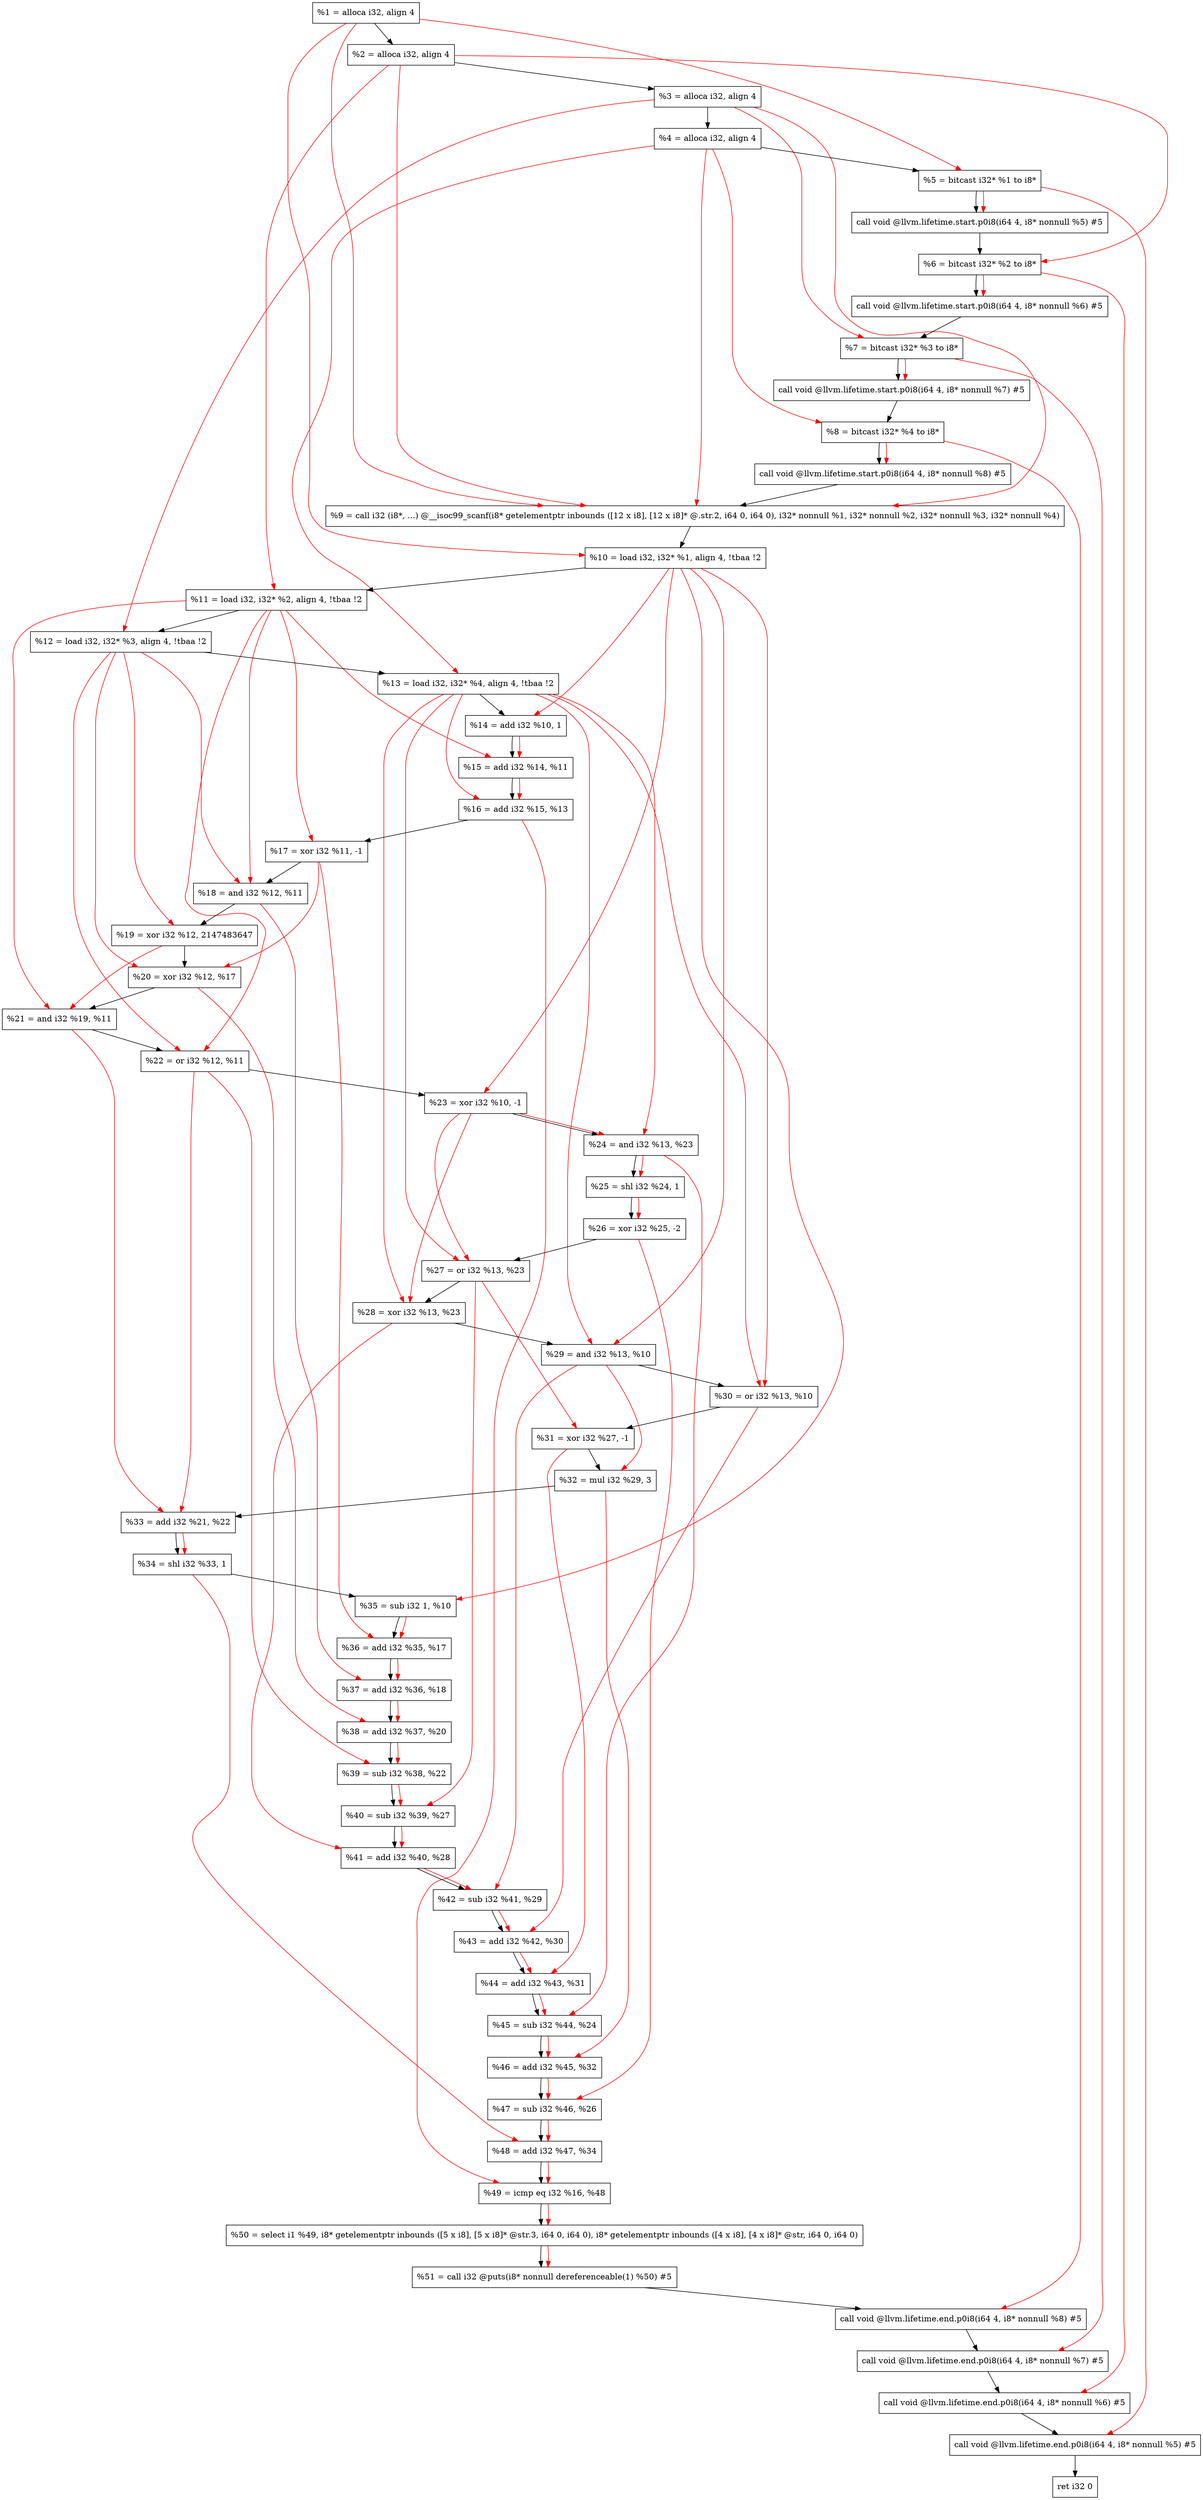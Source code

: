digraph "DFG for'main' function" {
	Node0x17509d8[shape=record, label="  %1 = alloca i32, align 4"];
	Node0x1750a58[shape=record, label="  %2 = alloca i32, align 4"];
	Node0x1750ae8[shape=record, label="  %3 = alloca i32, align 4"];
	Node0x1750b48[shape=record, label="  %4 = alloca i32, align 4"];
	Node0x1750bf8[shape=record, label="  %5 = bitcast i32* %1 to i8*"];
	Node0x1751028[shape=record, label="  call void @llvm.lifetime.start.p0i8(i64 4, i8* nonnull %5) #5"];
	Node0x1751108[shape=record, label="  %6 = bitcast i32* %2 to i8*"];
	Node0x1751208[shape=record, label="  call void @llvm.lifetime.start.p0i8(i64 4, i8* nonnull %6) #5"];
	Node0x17512c8[shape=record, label="  %7 = bitcast i32* %3 to i8*"];
	Node0x1751378[shape=record, label="  call void @llvm.lifetime.start.p0i8(i64 4, i8* nonnull %7) #5"];
	Node0x1751438[shape=record, label="  %8 = bitcast i32* %4 to i8*"];
	Node0x17514e8[shape=record, label="  call void @llvm.lifetime.start.p0i8(i64 4, i8* nonnull %8) #5"];
	Node0x174bab0[shape=record, label="  %9 = call i32 (i8*, ...) @__isoc99_scanf(i8* getelementptr inbounds ([12 x i8], [12 x i8]* @.str.2, i64 0, i64 0), i32* nonnull %1, i32* nonnull %2, i32* nonnull %3, i32* nonnull %4)"];
	Node0x17516e8[shape=record, label="  %10 = load i32, i32* %1, align 4, !tbaa !2"];
	Node0x1752658[shape=record, label="  %11 = load i32, i32* %2, align 4, !tbaa !2"];
	Node0x1752cc8[shape=record, label="  %12 = load i32, i32* %3, align 4, !tbaa !2"];
	Node0x1752d28[shape=record, label="  %13 = load i32, i32* %4, align 4, !tbaa !2"];
	Node0x1752da0[shape=record, label="  %14 = add i32 %10, 1"];
	Node0x1752e10[shape=record, label="  %15 = add i32 %14, %11"];
	Node0x1752e80[shape=record, label="  %16 = add i32 %15, %13"];
	Node0x1752ef0[shape=record, label="  %17 = xor i32 %11, -1"];
	Node0x1752f60[shape=record, label="  %18 = and i32 %12, %11"];
	Node0x1752fd0[shape=record, label="  %19 = xor i32 %12, 2147483647"];
	Node0x1753040[shape=record, label="  %20 = xor i32 %12, %17"];
	Node0x17530b0[shape=record, label="  %21 = and i32 %19, %11"];
	Node0x1753120[shape=record, label="  %22 = or i32 %12, %11"];
	Node0x1753190[shape=record, label="  %23 = xor i32 %10, -1"];
	Node0x1753200[shape=record, label="  %24 = and i32 %13, %23"];
	Node0x1753270[shape=record, label="  %25 = shl i32 %24, 1"];
	Node0x17532e0[shape=record, label="  %26 = xor i32 %25, -2"];
	Node0x1753350[shape=record, label="  %27 = or i32 %13, %23"];
	Node0x17533c0[shape=record, label="  %28 = xor i32 %13, %23"];
	Node0x1753430[shape=record, label="  %29 = and i32 %13, %10"];
	Node0x17534a0[shape=record, label="  %30 = or i32 %13, %10"];
	Node0x1753510[shape=record, label="  %31 = xor i32 %27, -1"];
	Node0x1753580[shape=record, label="  %32 = mul i32 %29, 3"];
	Node0x17535f0[shape=record, label="  %33 = add i32 %21, %22"];
	Node0x1753660[shape=record, label="  %34 = shl i32 %33, 1"];
	Node0x17536d0[shape=record, label="  %35 = sub i32 1, %10"];
	Node0x1753740[shape=record, label="  %36 = add i32 %35, %17"];
	Node0x17537b0[shape=record, label="  %37 = add i32 %36, %18"];
	Node0x1753820[shape=record, label="  %38 = add i32 %37, %20"];
	Node0x1753890[shape=record, label="  %39 = sub i32 %38, %22"];
	Node0x1753900[shape=record, label="  %40 = sub i32 %39, %27"];
	Node0x1753970[shape=record, label="  %41 = add i32 %40, %28"];
	Node0x17539e0[shape=record, label="  %42 = sub i32 %41, %29"];
	Node0x1753a50[shape=record, label="  %43 = add i32 %42, %30"];
	Node0x1753ac0[shape=record, label="  %44 = add i32 %43, %31"];
	Node0x1753b30[shape=record, label="  %45 = sub i32 %44, %24"];
	Node0x1753ba0[shape=record, label="  %46 = add i32 %45, %32"];
	Node0x1753c10[shape=record, label="  %47 = sub i32 %46, %26"];
	Node0x1753c80[shape=record, label="  %48 = add i32 %47, %34"];
	Node0x1753cf0[shape=record, label="  %49 = icmp eq i32 %16, %48"];
	Node0x16f08b8[shape=record, label="  %50 = select i1 %49, i8* getelementptr inbounds ([5 x i8], [5 x i8]* @str.3, i64 0, i64 0), i8* getelementptr inbounds ([4 x i8], [4 x i8]* @str, i64 0, i64 0)"];
	Node0x1753d80[shape=record, label="  %51 = call i32 @puts(i8* nonnull dereferenceable(1) %50) #5"];
	Node0x1754028[shape=record, label="  call void @llvm.lifetime.end.p0i8(i64 4, i8* nonnull %8) #5"];
	Node0x1754188[shape=record, label="  call void @llvm.lifetime.end.p0i8(i64 4, i8* nonnull %7) #5"];
	Node0x1754298[shape=record, label="  call void @llvm.lifetime.end.p0i8(i64 4, i8* nonnull %6) #5"];
	Node0x17543a8[shape=record, label="  call void @llvm.lifetime.end.p0i8(i64 4, i8* nonnull %5) #5"];
	Node0x1754468[shape=record, label="  ret i32 0"];
	Node0x17509d8 -> Node0x1750a58;
	Node0x1750a58 -> Node0x1750ae8;
	Node0x1750ae8 -> Node0x1750b48;
	Node0x1750b48 -> Node0x1750bf8;
	Node0x1750bf8 -> Node0x1751028;
	Node0x1751028 -> Node0x1751108;
	Node0x1751108 -> Node0x1751208;
	Node0x1751208 -> Node0x17512c8;
	Node0x17512c8 -> Node0x1751378;
	Node0x1751378 -> Node0x1751438;
	Node0x1751438 -> Node0x17514e8;
	Node0x17514e8 -> Node0x174bab0;
	Node0x174bab0 -> Node0x17516e8;
	Node0x17516e8 -> Node0x1752658;
	Node0x1752658 -> Node0x1752cc8;
	Node0x1752cc8 -> Node0x1752d28;
	Node0x1752d28 -> Node0x1752da0;
	Node0x1752da0 -> Node0x1752e10;
	Node0x1752e10 -> Node0x1752e80;
	Node0x1752e80 -> Node0x1752ef0;
	Node0x1752ef0 -> Node0x1752f60;
	Node0x1752f60 -> Node0x1752fd0;
	Node0x1752fd0 -> Node0x1753040;
	Node0x1753040 -> Node0x17530b0;
	Node0x17530b0 -> Node0x1753120;
	Node0x1753120 -> Node0x1753190;
	Node0x1753190 -> Node0x1753200;
	Node0x1753200 -> Node0x1753270;
	Node0x1753270 -> Node0x17532e0;
	Node0x17532e0 -> Node0x1753350;
	Node0x1753350 -> Node0x17533c0;
	Node0x17533c0 -> Node0x1753430;
	Node0x1753430 -> Node0x17534a0;
	Node0x17534a0 -> Node0x1753510;
	Node0x1753510 -> Node0x1753580;
	Node0x1753580 -> Node0x17535f0;
	Node0x17535f0 -> Node0x1753660;
	Node0x1753660 -> Node0x17536d0;
	Node0x17536d0 -> Node0x1753740;
	Node0x1753740 -> Node0x17537b0;
	Node0x17537b0 -> Node0x1753820;
	Node0x1753820 -> Node0x1753890;
	Node0x1753890 -> Node0x1753900;
	Node0x1753900 -> Node0x1753970;
	Node0x1753970 -> Node0x17539e0;
	Node0x17539e0 -> Node0x1753a50;
	Node0x1753a50 -> Node0x1753ac0;
	Node0x1753ac0 -> Node0x1753b30;
	Node0x1753b30 -> Node0x1753ba0;
	Node0x1753ba0 -> Node0x1753c10;
	Node0x1753c10 -> Node0x1753c80;
	Node0x1753c80 -> Node0x1753cf0;
	Node0x1753cf0 -> Node0x16f08b8;
	Node0x16f08b8 -> Node0x1753d80;
	Node0x1753d80 -> Node0x1754028;
	Node0x1754028 -> Node0x1754188;
	Node0x1754188 -> Node0x1754298;
	Node0x1754298 -> Node0x17543a8;
	Node0x17543a8 -> Node0x1754468;
edge [color=red]
	Node0x17509d8 -> Node0x1750bf8;
	Node0x1750bf8 -> Node0x1751028;
	Node0x1750a58 -> Node0x1751108;
	Node0x1751108 -> Node0x1751208;
	Node0x1750ae8 -> Node0x17512c8;
	Node0x17512c8 -> Node0x1751378;
	Node0x1750b48 -> Node0x1751438;
	Node0x1751438 -> Node0x17514e8;
	Node0x17509d8 -> Node0x174bab0;
	Node0x1750a58 -> Node0x174bab0;
	Node0x1750ae8 -> Node0x174bab0;
	Node0x1750b48 -> Node0x174bab0;
	Node0x17509d8 -> Node0x17516e8;
	Node0x1750a58 -> Node0x1752658;
	Node0x1750ae8 -> Node0x1752cc8;
	Node0x1750b48 -> Node0x1752d28;
	Node0x17516e8 -> Node0x1752da0;
	Node0x1752da0 -> Node0x1752e10;
	Node0x1752658 -> Node0x1752e10;
	Node0x1752e10 -> Node0x1752e80;
	Node0x1752d28 -> Node0x1752e80;
	Node0x1752658 -> Node0x1752ef0;
	Node0x1752cc8 -> Node0x1752f60;
	Node0x1752658 -> Node0x1752f60;
	Node0x1752cc8 -> Node0x1752fd0;
	Node0x1752cc8 -> Node0x1753040;
	Node0x1752ef0 -> Node0x1753040;
	Node0x1752fd0 -> Node0x17530b0;
	Node0x1752658 -> Node0x17530b0;
	Node0x1752cc8 -> Node0x1753120;
	Node0x1752658 -> Node0x1753120;
	Node0x17516e8 -> Node0x1753190;
	Node0x1752d28 -> Node0x1753200;
	Node0x1753190 -> Node0x1753200;
	Node0x1753200 -> Node0x1753270;
	Node0x1753270 -> Node0x17532e0;
	Node0x1752d28 -> Node0x1753350;
	Node0x1753190 -> Node0x1753350;
	Node0x1752d28 -> Node0x17533c0;
	Node0x1753190 -> Node0x17533c0;
	Node0x1752d28 -> Node0x1753430;
	Node0x17516e8 -> Node0x1753430;
	Node0x1752d28 -> Node0x17534a0;
	Node0x17516e8 -> Node0x17534a0;
	Node0x1753350 -> Node0x1753510;
	Node0x1753430 -> Node0x1753580;
	Node0x17530b0 -> Node0x17535f0;
	Node0x1753120 -> Node0x17535f0;
	Node0x17535f0 -> Node0x1753660;
	Node0x17516e8 -> Node0x17536d0;
	Node0x17536d0 -> Node0x1753740;
	Node0x1752ef0 -> Node0x1753740;
	Node0x1753740 -> Node0x17537b0;
	Node0x1752f60 -> Node0x17537b0;
	Node0x17537b0 -> Node0x1753820;
	Node0x1753040 -> Node0x1753820;
	Node0x1753820 -> Node0x1753890;
	Node0x1753120 -> Node0x1753890;
	Node0x1753890 -> Node0x1753900;
	Node0x1753350 -> Node0x1753900;
	Node0x1753900 -> Node0x1753970;
	Node0x17533c0 -> Node0x1753970;
	Node0x1753970 -> Node0x17539e0;
	Node0x1753430 -> Node0x17539e0;
	Node0x17539e0 -> Node0x1753a50;
	Node0x17534a0 -> Node0x1753a50;
	Node0x1753a50 -> Node0x1753ac0;
	Node0x1753510 -> Node0x1753ac0;
	Node0x1753ac0 -> Node0x1753b30;
	Node0x1753200 -> Node0x1753b30;
	Node0x1753b30 -> Node0x1753ba0;
	Node0x1753580 -> Node0x1753ba0;
	Node0x1753ba0 -> Node0x1753c10;
	Node0x17532e0 -> Node0x1753c10;
	Node0x1753c10 -> Node0x1753c80;
	Node0x1753660 -> Node0x1753c80;
	Node0x1752e80 -> Node0x1753cf0;
	Node0x1753c80 -> Node0x1753cf0;
	Node0x1753cf0 -> Node0x16f08b8;
	Node0x16f08b8 -> Node0x1753d80;
	Node0x1751438 -> Node0x1754028;
	Node0x17512c8 -> Node0x1754188;
	Node0x1751108 -> Node0x1754298;
	Node0x1750bf8 -> Node0x17543a8;
}

